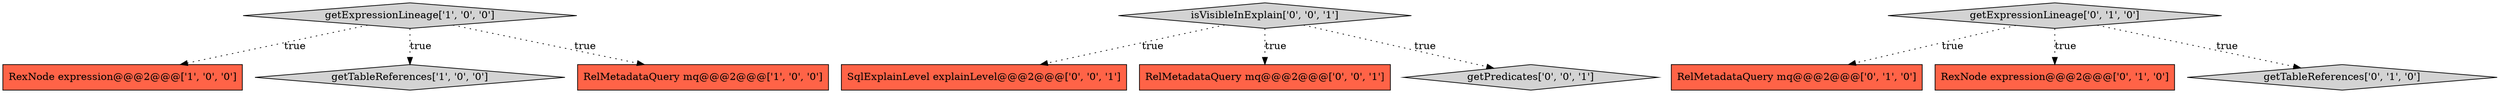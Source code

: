 digraph {
0 [style = filled, label = "RexNode expression@@@2@@@['1', '0', '0']", fillcolor = tomato, shape = box image = "AAA0AAABBB1BBB"];
10 [style = filled, label = "isVisibleInExplain['0', '0', '1']", fillcolor = lightgray, shape = diamond image = "AAA0AAABBB3BBB"];
11 [style = filled, label = "SqlExplainLevel explainLevel@@@2@@@['0', '0', '1']", fillcolor = tomato, shape = box image = "AAA0AAABBB3BBB"];
1 [style = filled, label = "getTableReferences['1', '0', '0']", fillcolor = lightgray, shape = diamond image = "AAA0AAABBB1BBB"];
2 [style = filled, label = "getExpressionLineage['1', '0', '0']", fillcolor = lightgray, shape = diamond image = "AAA0AAABBB1BBB"];
9 [style = filled, label = "RelMetadataQuery mq@@@2@@@['0', '0', '1']", fillcolor = tomato, shape = box image = "AAA0AAABBB3BBB"];
4 [style = filled, label = "RelMetadataQuery mq@@@2@@@['0', '1', '0']", fillcolor = tomato, shape = box image = "AAA0AAABBB2BBB"];
3 [style = filled, label = "RelMetadataQuery mq@@@2@@@['1', '0', '0']", fillcolor = tomato, shape = box image = "AAA0AAABBB1BBB"];
7 [style = filled, label = "getExpressionLineage['0', '1', '0']", fillcolor = lightgray, shape = diamond image = "AAA0AAABBB2BBB"];
5 [style = filled, label = "RexNode expression@@@2@@@['0', '1', '0']", fillcolor = tomato, shape = box image = "AAA0AAABBB2BBB"];
6 [style = filled, label = "getTableReferences['0', '1', '0']", fillcolor = lightgray, shape = diamond image = "AAA0AAABBB2BBB"];
8 [style = filled, label = "getPredicates['0', '0', '1']", fillcolor = lightgray, shape = diamond image = "AAA0AAABBB3BBB"];
2->1 [style = dotted, label="true"];
2->0 [style = dotted, label="true"];
7->4 [style = dotted, label="true"];
2->3 [style = dotted, label="true"];
10->11 [style = dotted, label="true"];
10->8 [style = dotted, label="true"];
10->9 [style = dotted, label="true"];
7->5 [style = dotted, label="true"];
7->6 [style = dotted, label="true"];
}

